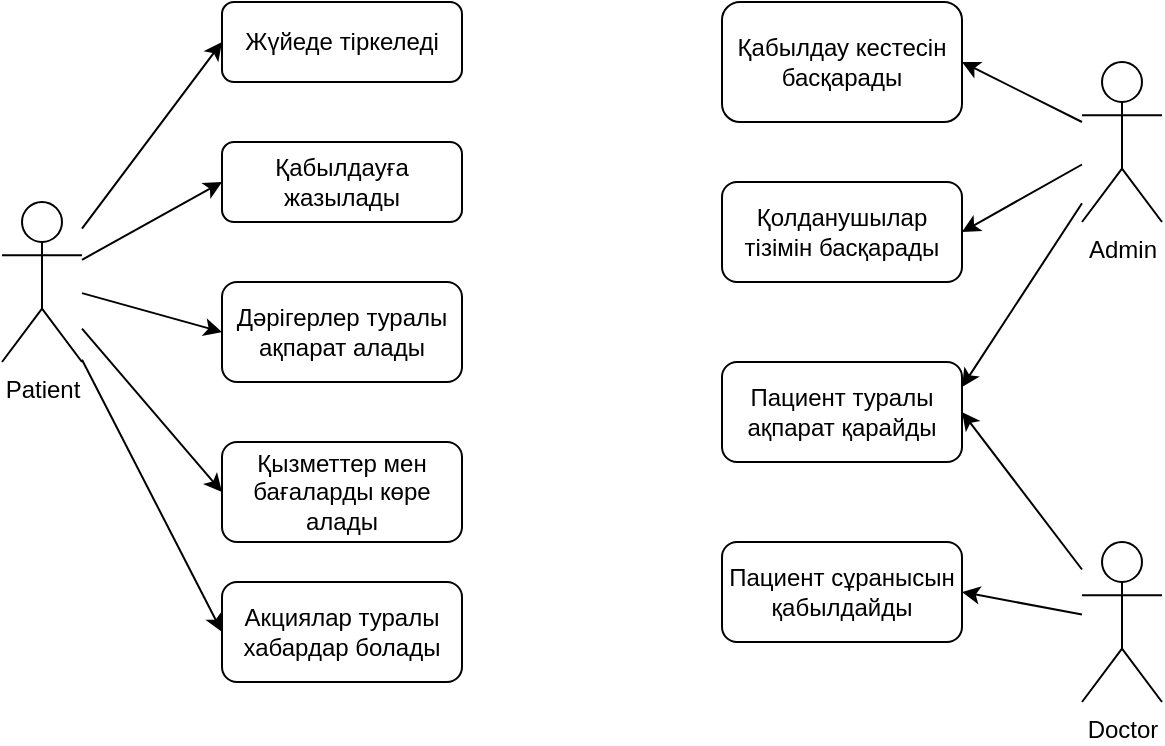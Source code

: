 <mxfile version="22.1.7" type="github">
  <diagram name="Page-1" id="c4acf3e9-155e-7222-9cf6-157b1a14988f">
    <mxGraphModel dx="1097" dy="599" grid="1" gridSize="10" guides="1" tooltips="1" connect="1" arrows="1" fold="1" page="1" pageScale="1" pageWidth="850" pageHeight="1100" background="none" math="0" shadow="0">
      <root>
        <mxCell id="0" />
        <mxCell id="1" parent="0" />
        <mxCell id="5d2195bd80daf111-40" style="edgeStyle=orthogonalEdgeStyle;rounded=0;html=1;dashed=1;labelBackgroundColor=none;startFill=0;endArrow=open;endFill=0;endSize=10;fontFamily=Verdana;fontSize=10;" parent="1" edge="1">
          <mxGeometry relative="1" as="geometry">
            <Array as="points" />
            <mxPoint x="730" y="838" as="targetPoint" />
          </mxGeometry>
        </mxCell>
        <mxCell id="5d2195bd80daf111-39" style="edgeStyle=orthogonalEdgeStyle;rounded=0;html=1;dashed=1;labelBackgroundColor=none;startFill=0;endArrow=open;endFill=0;endSize=10;fontFamily=Verdana;fontSize=10;" parent="1" edge="1">
          <mxGeometry relative="1" as="geometry">
            <mxPoint x="730" y="978" as="targetPoint" />
          </mxGeometry>
        </mxCell>
        <mxCell id="5d2195bd80daf111-34" style="edgeStyle=orthogonalEdgeStyle;rounded=0;html=1;dashed=1;labelBackgroundColor=none;startFill=0;endArrow=open;endFill=0;endSize=10;fontFamily=Verdana;fontSize=10;" parent="1" edge="1">
          <mxGeometry relative="1" as="geometry">
            <Array as="points">
              <mxPoint x="410" y="1029" />
              <mxPoint x="410" y="1029" />
            </Array>
            <mxPoint x="490" y="1029" as="targetPoint" />
          </mxGeometry>
        </mxCell>
        <mxCell id="I2xPk848-iBVpUdjFjL7-4" value="Patient" style="shape=umlActor;verticalLabelPosition=bottom;verticalAlign=top;html=1;outlineConnect=0;" parent="1" vertex="1">
          <mxGeometry x="100" y="150" width="40" height="80" as="geometry" />
        </mxCell>
        <mxCell id="4dcu9pCcwlt_-ZrJ1Azf-3" value="Doctor" style="shape=umlActor;verticalLabelPosition=bottom;verticalAlign=top;html=1;outlineConnect=0;" parent="1" vertex="1">
          <mxGeometry x="640" y="320" width="40" height="80" as="geometry" />
        </mxCell>
        <mxCell id="4dcu9pCcwlt_-ZrJ1Azf-6" value="Admin" style="shape=umlActor;verticalLabelPosition=bottom;verticalAlign=top;html=1;outlineConnect=0;" parent="1" vertex="1">
          <mxGeometry x="640" y="80" width="40" height="80" as="geometry" />
        </mxCell>
        <mxCell id="4dcu9pCcwlt_-ZrJ1Azf-7" value="Жүйеде тіркеледі" style="rounded=1;whiteSpace=wrap;html=1;" parent="1" vertex="1">
          <mxGeometry x="210" y="50" width="120" height="40" as="geometry" />
        </mxCell>
        <mxCell id="4dcu9pCcwlt_-ZrJ1Azf-8" value="Қабылдауға жазылады" style="rounded=1;whiteSpace=wrap;html=1;" parent="1" vertex="1">
          <mxGeometry x="210" y="120" width="120" height="40" as="geometry" />
        </mxCell>
        <mxCell id="4dcu9pCcwlt_-ZrJ1Azf-9" value="Дәрігерлер туралы ақпарат алады" style="rounded=1;whiteSpace=wrap;html=1;" parent="1" vertex="1">
          <mxGeometry x="210" y="190" width="120" height="50" as="geometry" />
        </mxCell>
        <mxCell id="4dcu9pCcwlt_-ZrJ1Azf-10" value="Қызметтер мен бағаларды көре алады" style="rounded=1;whiteSpace=wrap;html=1;" parent="1" vertex="1">
          <mxGeometry x="210" y="270" width="120" height="50" as="geometry" />
        </mxCell>
        <mxCell id="4dcu9pCcwlt_-ZrJ1Azf-11" value="Акциялар туралы хабардар болады" style="rounded=1;whiteSpace=wrap;html=1;" parent="1" vertex="1">
          <mxGeometry x="210" y="340" width="120" height="50" as="geometry" />
        </mxCell>
        <mxCell id="4dcu9pCcwlt_-ZrJ1Azf-12" value="Қабылдау кестесін басқарады" style="rounded=1;whiteSpace=wrap;html=1;" parent="1" vertex="1">
          <mxGeometry x="460" y="50" width="120" height="60" as="geometry" />
        </mxCell>
        <mxCell id="4dcu9pCcwlt_-ZrJ1Azf-13" value="Пациент туралы ақпарат қарайды" style="rounded=1;whiteSpace=wrap;html=1;" parent="1" vertex="1">
          <mxGeometry x="460" y="230" width="120" height="50" as="geometry" />
        </mxCell>
        <mxCell id="4dcu9pCcwlt_-ZrJ1Azf-14" value="Қолданушылар тізімін басқарады" style="rounded=1;whiteSpace=wrap;html=1;" parent="1" vertex="1">
          <mxGeometry x="460" y="140" width="120" height="50" as="geometry" />
        </mxCell>
        <mxCell id="H_IOPxshejVYue-gagEJ-2" value="Пациент сұранысын қабылдайды" style="rounded=1;whiteSpace=wrap;html=1;" parent="1" vertex="1">
          <mxGeometry x="460" y="320" width="120" height="50" as="geometry" />
        </mxCell>
        <mxCell id="H_IOPxshejVYue-gagEJ-3" value="" style="endArrow=classic;html=1;rounded=0;entryX=0;entryY=0.5;entryDx=0;entryDy=0;" parent="1" source="I2xPk848-iBVpUdjFjL7-4" target="4dcu9pCcwlt_-ZrJ1Azf-11" edge="1">
          <mxGeometry width="50" height="50" relative="1" as="geometry">
            <mxPoint x="120" y="190" as="sourcePoint" />
            <mxPoint x="430" y="300" as="targetPoint" />
          </mxGeometry>
        </mxCell>
        <mxCell id="H_IOPxshejVYue-gagEJ-4" value="" style="endArrow=classic;html=1;rounded=0;entryX=0;entryY=0.5;entryDx=0;entryDy=0;" parent="1" source="I2xPk848-iBVpUdjFjL7-4" target="4dcu9pCcwlt_-ZrJ1Azf-10" edge="1">
          <mxGeometry width="50" height="50" relative="1" as="geometry">
            <mxPoint x="380" y="350" as="sourcePoint" />
            <mxPoint x="430" y="300" as="targetPoint" />
          </mxGeometry>
        </mxCell>
        <mxCell id="SQpNFWrWzdjjJ8iSL3zX-1" value="" style="endArrow=classic;html=1;rounded=0;entryX=0;entryY=0.5;entryDx=0;entryDy=0;" edge="1" parent="1" source="I2xPk848-iBVpUdjFjL7-4" target="4dcu9pCcwlt_-ZrJ1Azf-9">
          <mxGeometry width="50" height="50" relative="1" as="geometry">
            <mxPoint x="120" y="190" as="sourcePoint" />
            <mxPoint x="310" y="220" as="targetPoint" />
          </mxGeometry>
        </mxCell>
        <mxCell id="SQpNFWrWzdjjJ8iSL3zX-2" value="" style="endArrow=classic;html=1;rounded=0;entryX=0;entryY=0.5;entryDx=0;entryDy=0;" edge="1" parent="1" source="I2xPk848-iBVpUdjFjL7-4" target="4dcu9pCcwlt_-ZrJ1Azf-8">
          <mxGeometry width="50" height="50" relative="1" as="geometry">
            <mxPoint x="260" y="270" as="sourcePoint" />
            <mxPoint x="310" y="220" as="targetPoint" />
          </mxGeometry>
        </mxCell>
        <mxCell id="SQpNFWrWzdjjJ8iSL3zX-3" value="" style="endArrow=classic;html=1;rounded=0;entryX=0;entryY=0.5;entryDx=0;entryDy=0;" edge="1" parent="1" source="I2xPk848-iBVpUdjFjL7-4" target="4dcu9pCcwlt_-ZrJ1Azf-7">
          <mxGeometry width="50" height="50" relative="1" as="geometry">
            <mxPoint x="260" y="200" as="sourcePoint" />
            <mxPoint x="310" y="150" as="targetPoint" />
          </mxGeometry>
        </mxCell>
        <mxCell id="SQpNFWrWzdjjJ8iSL3zX-6" value="" style="endArrow=classic;html=1;rounded=0;entryX=1;entryY=0.5;entryDx=0;entryDy=0;" edge="1" parent="1" source="4dcu9pCcwlt_-ZrJ1Azf-6" target="4dcu9pCcwlt_-ZrJ1Azf-12">
          <mxGeometry width="50" height="50" relative="1" as="geometry">
            <mxPoint x="260" y="320" as="sourcePoint" />
            <mxPoint x="310" y="270" as="targetPoint" />
          </mxGeometry>
        </mxCell>
        <mxCell id="SQpNFWrWzdjjJ8iSL3zX-7" value="" style="endArrow=classic;html=1;rounded=0;entryX=1;entryY=0.5;entryDx=0;entryDy=0;" edge="1" parent="1" source="4dcu9pCcwlt_-ZrJ1Azf-3" target="4dcu9pCcwlt_-ZrJ1Azf-13">
          <mxGeometry width="50" height="50" relative="1" as="geometry">
            <mxPoint x="260" y="320" as="sourcePoint" />
            <mxPoint x="310" y="270" as="targetPoint" />
          </mxGeometry>
        </mxCell>
        <mxCell id="SQpNFWrWzdjjJ8iSL3zX-8" value="" style="endArrow=classic;html=1;rounded=0;entryX=1;entryY=0.5;entryDx=0;entryDy=0;" edge="1" parent="1" source="4dcu9pCcwlt_-ZrJ1Azf-3" target="H_IOPxshejVYue-gagEJ-2">
          <mxGeometry width="50" height="50" relative="1" as="geometry">
            <mxPoint x="260" y="320" as="sourcePoint" />
            <mxPoint x="310" y="270" as="targetPoint" />
          </mxGeometry>
        </mxCell>
        <mxCell id="SQpNFWrWzdjjJ8iSL3zX-9" value="" style="endArrow=classic;html=1;rounded=0;entryX=1;entryY=0.5;entryDx=0;entryDy=0;" edge="1" parent="1" source="4dcu9pCcwlt_-ZrJ1Azf-6" target="4dcu9pCcwlt_-ZrJ1Azf-14">
          <mxGeometry width="50" height="50" relative="1" as="geometry">
            <mxPoint x="260" y="320" as="sourcePoint" />
            <mxPoint x="310" y="270" as="targetPoint" />
          </mxGeometry>
        </mxCell>
        <mxCell id="SQpNFWrWzdjjJ8iSL3zX-10" value="" style="endArrow=classic;html=1;rounded=0;entryX=1;entryY=0.25;entryDx=0;entryDy=0;" edge="1" parent="1" source="4dcu9pCcwlt_-ZrJ1Azf-6" target="4dcu9pCcwlt_-ZrJ1Azf-13">
          <mxGeometry width="50" height="50" relative="1" as="geometry">
            <mxPoint x="260" y="320" as="sourcePoint" />
            <mxPoint x="310" y="270" as="targetPoint" />
          </mxGeometry>
        </mxCell>
      </root>
    </mxGraphModel>
  </diagram>
</mxfile>
